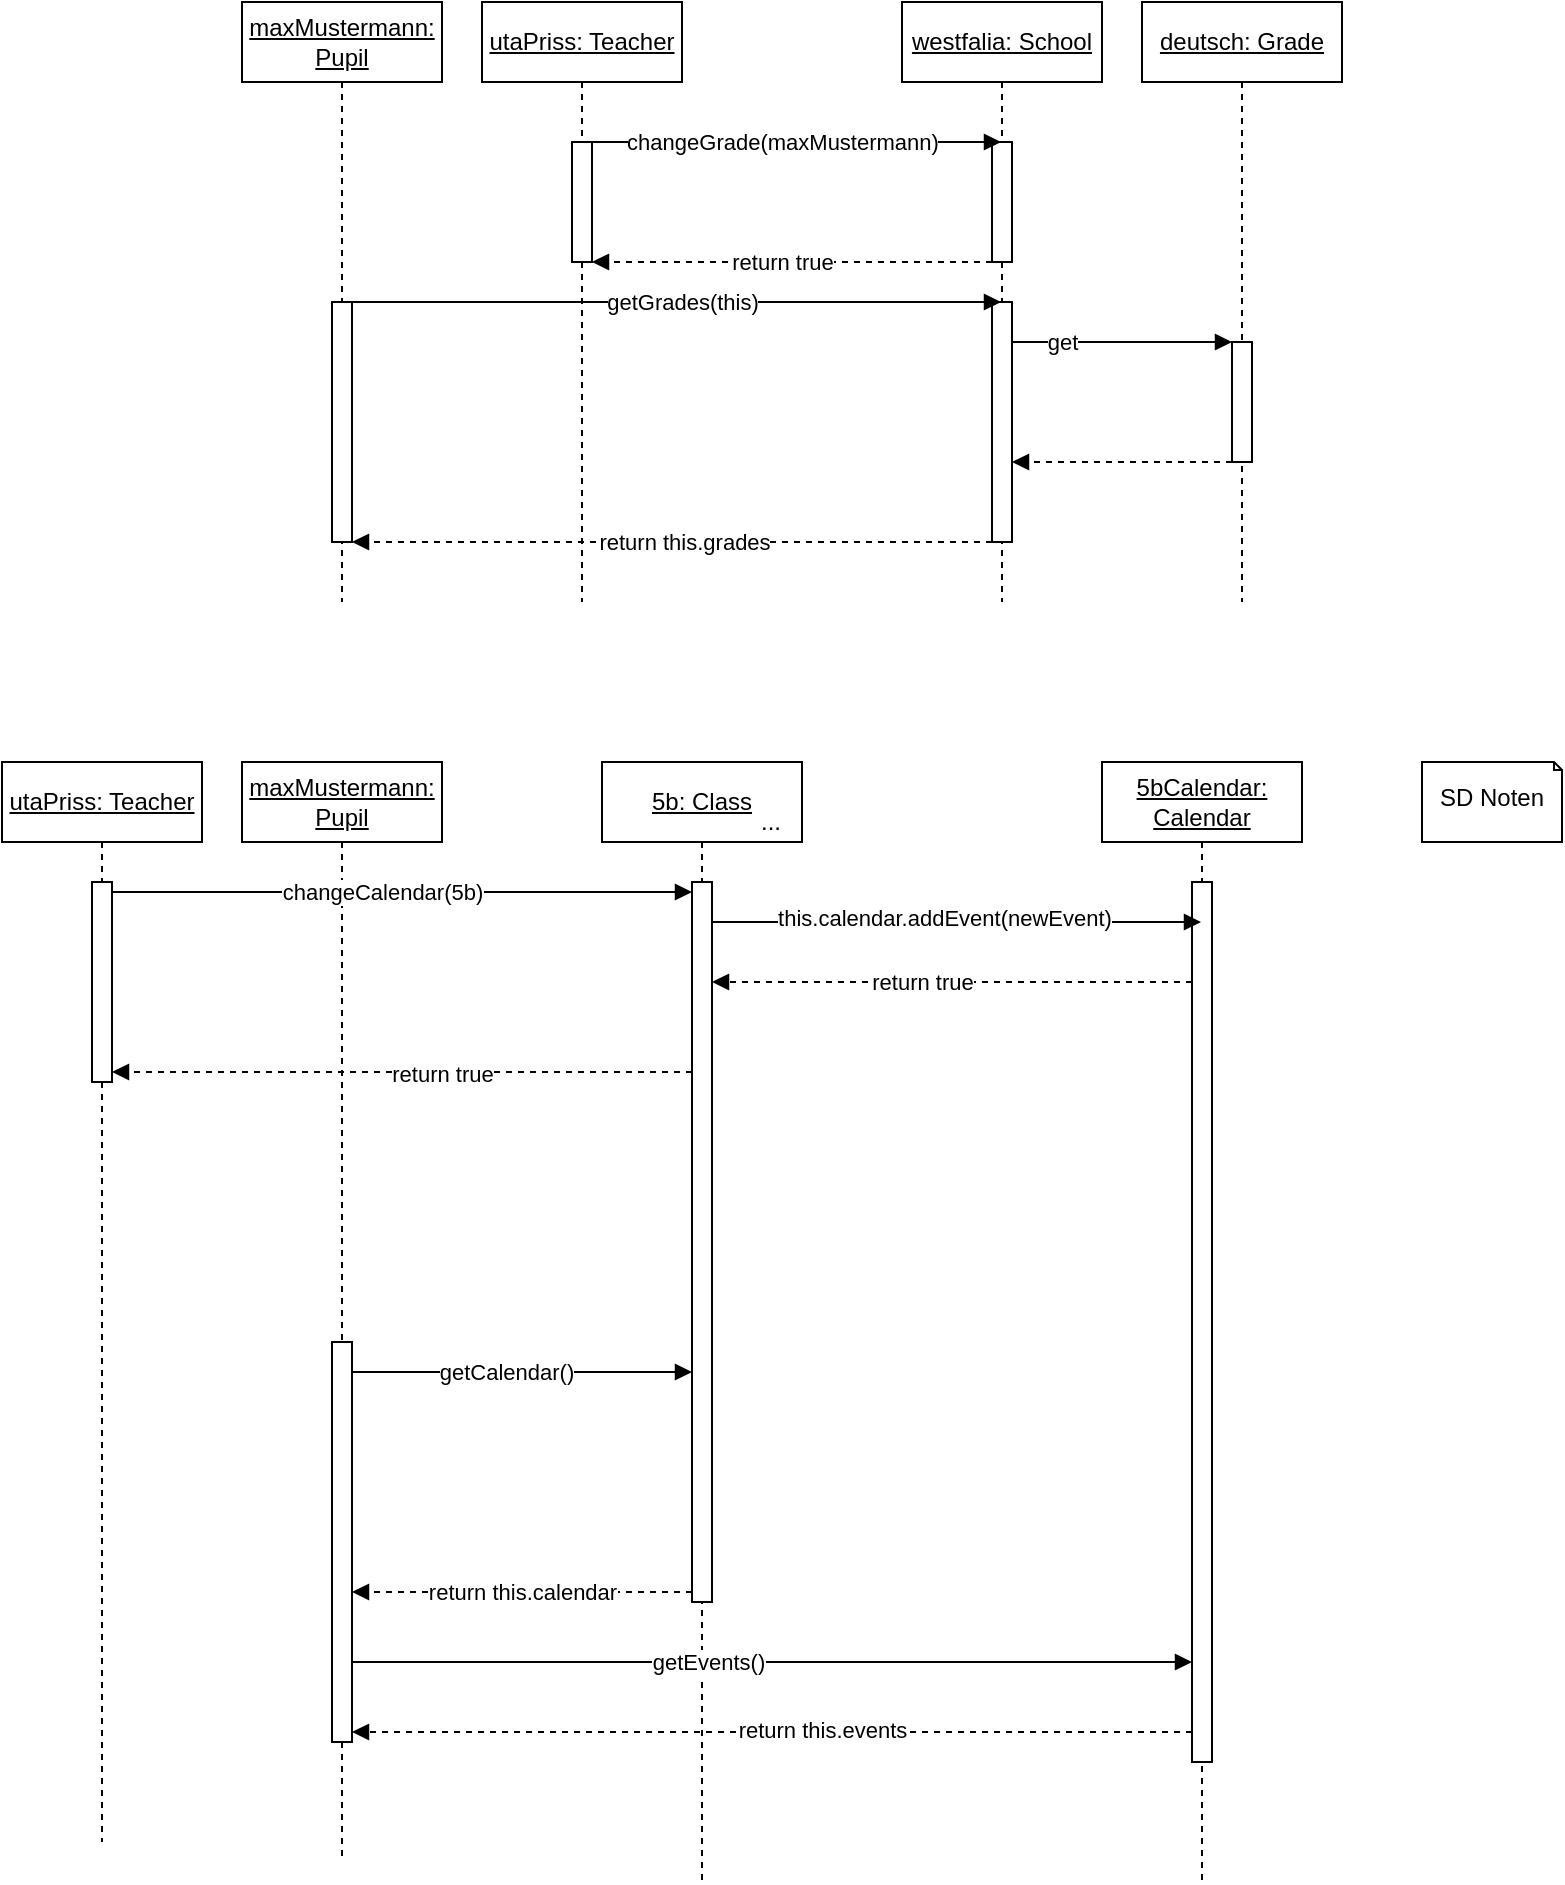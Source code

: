 <mxfile version="24.4.0" type="device">
  <diagram name="Page-1" id="lqil6zeCuKkwjWcCTeRo">
    <mxGraphModel dx="1912" dy="623" grid="1" gridSize="10" guides="1" tooltips="1" connect="1" arrows="1" fold="1" page="1" pageScale="1" pageWidth="850" pageHeight="1100" math="0" shadow="0">
      <root>
        <mxCell id="0" />
        <mxCell id="1" parent="0" />
        <mxCell id="LGZqytboxsc6lPR2mBcq-1" value="&lt;u&gt;maxMustermann: Pupil&lt;/u&gt;" style="shape=umlLifeline;perimeter=lifelinePerimeter;whiteSpace=wrap;html=1;container=1;dropTarget=0;collapsible=0;recursiveResize=0;outlineConnect=0;portConstraint=eastwest;newEdgeStyle={&quot;edgeStyle&quot;:&quot;elbowEdgeStyle&quot;,&quot;elbow&quot;:&quot;vertical&quot;,&quot;curved&quot;:0,&quot;rounded&quot;:0};" vertex="1" parent="1">
          <mxGeometry x="20" y="10" width="100" height="300" as="geometry" />
        </mxCell>
        <mxCell id="LGZqytboxsc6lPR2mBcq-26" value="" style="html=1;points=[[0,0,0,0,5],[0,1,0,0,-5],[1,0,0,0,5],[1,1,0,0,-5]];perimeter=orthogonalPerimeter;outlineConnect=0;targetShapes=umlLifeline;portConstraint=eastwest;newEdgeStyle={&quot;curved&quot;:0,&quot;rounded&quot;:0};" vertex="1" parent="LGZqytboxsc6lPR2mBcq-1">
          <mxGeometry x="45" y="150" width="10" height="120" as="geometry" />
        </mxCell>
        <mxCell id="LGZqytboxsc6lPR2mBcq-2" value="&lt;u&gt;utaPriss: Teacher&lt;/u&gt;" style="shape=umlLifeline;perimeter=lifelinePerimeter;whiteSpace=wrap;html=1;container=1;dropTarget=0;collapsible=0;recursiveResize=0;outlineConnect=0;portConstraint=eastwest;newEdgeStyle={&quot;edgeStyle&quot;:&quot;elbowEdgeStyle&quot;,&quot;elbow&quot;:&quot;vertical&quot;,&quot;curved&quot;:0,&quot;rounded&quot;:0};" vertex="1" parent="1">
          <mxGeometry x="140" y="10" width="100" height="300" as="geometry" />
        </mxCell>
        <mxCell id="LGZqytboxsc6lPR2mBcq-19" value="" style="html=1;points=[[0,0,0,0,5],[0,1,0,0,-5],[1,0,0,0,5],[1,1,0,0,-5]];perimeter=orthogonalPerimeter;outlineConnect=0;targetShapes=umlLifeline;portConstraint=eastwest;newEdgeStyle={&quot;curved&quot;:0,&quot;rounded&quot;:0};" vertex="1" parent="LGZqytboxsc6lPR2mBcq-2">
          <mxGeometry x="45" y="70" width="10" height="60" as="geometry" />
        </mxCell>
        <mxCell id="LGZqytboxsc6lPR2mBcq-12" value="&lt;u&gt;westfalia: School&lt;/u&gt;" style="shape=umlLifeline;perimeter=lifelinePerimeter;whiteSpace=wrap;html=1;container=1;dropTarget=0;collapsible=0;recursiveResize=0;outlineConnect=0;portConstraint=eastwest;newEdgeStyle={&quot;edgeStyle&quot;:&quot;elbowEdgeStyle&quot;,&quot;elbow&quot;:&quot;vertical&quot;,&quot;curved&quot;:0,&quot;rounded&quot;:0};" vertex="1" parent="1">
          <mxGeometry x="350" y="10" width="100" height="300" as="geometry" />
        </mxCell>
        <mxCell id="LGZqytboxsc6lPR2mBcq-20" value="" style="html=1;points=[[0,0,0,0,5],[0,1,0,0,-5],[1,0,0,0,5],[1,1,0,0,-5]];perimeter=orthogonalPerimeter;outlineConnect=0;targetShapes=umlLifeline;portConstraint=eastwest;newEdgeStyle={&quot;curved&quot;:0,&quot;rounded&quot;:0};" vertex="1" parent="LGZqytboxsc6lPR2mBcq-12">
          <mxGeometry x="45" y="70" width="10" height="60" as="geometry" />
        </mxCell>
        <mxCell id="LGZqytboxsc6lPR2mBcq-27" value="" style="html=1;points=[[0,0,0,0,5],[0,1,0,0,-5],[1,0,0,0,5],[1,1,0,0,-5]];perimeter=orthogonalPerimeter;outlineConnect=0;targetShapes=umlLifeline;portConstraint=eastwest;newEdgeStyle={&quot;curved&quot;:0,&quot;rounded&quot;:0};" vertex="1" parent="LGZqytboxsc6lPR2mBcq-12">
          <mxGeometry x="45" y="150" width="10" height="120" as="geometry" />
        </mxCell>
        <mxCell id="LGZqytboxsc6lPR2mBcq-13" value="SD Noten" style="shape=note2;boundedLbl=1;whiteSpace=wrap;html=1;size=4;verticalAlign=top;align=center;" vertex="1" parent="1">
          <mxGeometry x="610" y="390" width="70" height="40" as="geometry" />
        </mxCell>
        <mxCell id="LGZqytboxsc6lPR2mBcq-22" style="edgeStyle=orthogonalEdgeStyle;rounded=0;orthogonalLoop=1;jettySize=auto;html=1;curved=0;endArrow=block;endFill=1;" edge="1" parent="1" source="LGZqytboxsc6lPR2mBcq-19" target="LGZqytboxsc6lPR2mBcq-12">
          <mxGeometry relative="1" as="geometry">
            <Array as="points">
              <mxPoint x="250" y="80" />
              <mxPoint x="250" y="80" />
            </Array>
          </mxGeometry>
        </mxCell>
        <mxCell id="LGZqytboxsc6lPR2mBcq-23" value="changeGrade(maxMustermann)" style="edgeLabel;html=1;align=center;verticalAlign=middle;resizable=0;points=[];" vertex="1" connectable="0" parent="LGZqytboxsc6lPR2mBcq-22">
          <mxGeometry x="-0.484" relative="1" as="geometry">
            <mxPoint x="42" as="offset" />
          </mxGeometry>
        </mxCell>
        <mxCell id="LGZqytboxsc6lPR2mBcq-24" style="edgeStyle=orthogonalEdgeStyle;rounded=0;orthogonalLoop=1;jettySize=auto;html=1;curved=0;endArrow=block;endFill=1;dashed=1;" edge="1" parent="1" source="LGZqytboxsc6lPR2mBcq-20" target="LGZqytboxsc6lPR2mBcq-19">
          <mxGeometry relative="1" as="geometry">
            <Array as="points">
              <mxPoint x="350" y="140" />
              <mxPoint x="350" y="140" />
            </Array>
          </mxGeometry>
        </mxCell>
        <mxCell id="LGZqytboxsc6lPR2mBcq-25" value="return true" style="edgeLabel;html=1;align=center;verticalAlign=middle;resizable=0;points=[];" vertex="1" connectable="0" parent="LGZqytboxsc6lPR2mBcq-24">
          <mxGeometry x="0.216" y="-1" relative="1" as="geometry">
            <mxPoint x="16" y="1" as="offset" />
          </mxGeometry>
        </mxCell>
        <mxCell id="LGZqytboxsc6lPR2mBcq-29" style="edgeStyle=orthogonalEdgeStyle;rounded=0;orthogonalLoop=1;jettySize=auto;html=1;curved=0;endArrow=block;endFill=1;" edge="1" parent="1" source="LGZqytboxsc6lPR2mBcq-26" target="LGZqytboxsc6lPR2mBcq-12">
          <mxGeometry relative="1" as="geometry">
            <Array as="points">
              <mxPoint x="150" y="160" />
              <mxPoint x="150" y="160" />
            </Array>
          </mxGeometry>
        </mxCell>
        <mxCell id="LGZqytboxsc6lPR2mBcq-33" value="getGrades(this)" style="edgeLabel;html=1;align=center;verticalAlign=middle;resizable=0;points=[];" vertex="1" connectable="0" parent="LGZqytboxsc6lPR2mBcq-29">
          <mxGeometry x="-0.148" y="-2" relative="1" as="geometry">
            <mxPoint x="27" y="-2" as="offset" />
          </mxGeometry>
        </mxCell>
        <mxCell id="LGZqytboxsc6lPR2mBcq-32" style="edgeStyle=orthogonalEdgeStyle;rounded=0;orthogonalLoop=1;jettySize=auto;html=1;curved=0;dashed=1;endArrow=block;endFill=1;" edge="1" parent="1" source="LGZqytboxsc6lPR2mBcq-27" target="LGZqytboxsc6lPR2mBcq-26">
          <mxGeometry relative="1" as="geometry">
            <Array as="points">
              <mxPoint x="240" y="280" />
              <mxPoint x="240" y="280" />
            </Array>
          </mxGeometry>
        </mxCell>
        <mxCell id="LGZqytboxsc6lPR2mBcq-36" value="return this.grades" style="edgeLabel;html=1;align=center;verticalAlign=middle;resizable=0;points=[];" vertex="1" connectable="0" parent="LGZqytboxsc6lPR2mBcq-32">
          <mxGeometry x="0.097" relative="1" as="geometry">
            <mxPoint x="21" as="offset" />
          </mxGeometry>
        </mxCell>
        <mxCell id="LGZqytboxsc6lPR2mBcq-38" value="&lt;u&gt;deutsch: Grade&lt;/u&gt;" style="shape=umlLifeline;perimeter=lifelinePerimeter;whiteSpace=wrap;html=1;container=1;dropTarget=0;collapsible=0;recursiveResize=0;outlineConnect=0;portConstraint=eastwest;newEdgeStyle={&quot;edgeStyle&quot;:&quot;elbowEdgeStyle&quot;,&quot;elbow&quot;:&quot;vertical&quot;,&quot;curved&quot;:0,&quot;rounded&quot;:0};" vertex="1" parent="1">
          <mxGeometry x="470" y="10" width="100" height="300" as="geometry" />
        </mxCell>
        <mxCell id="LGZqytboxsc6lPR2mBcq-39" value="" style="html=1;points=[[0,0,0,0,5],[0,1,0,0,-5],[1,0,0,0,5],[1,1,0,0,-5]];perimeter=orthogonalPerimeter;outlineConnect=0;targetShapes=umlLifeline;portConstraint=eastwest;newEdgeStyle={&quot;curved&quot;:0,&quot;rounded&quot;:0};" vertex="1" parent="LGZqytboxsc6lPR2mBcq-38">
          <mxGeometry x="45" y="170" width="10" height="60" as="geometry" />
        </mxCell>
        <mxCell id="LGZqytboxsc6lPR2mBcq-41" style="edgeStyle=orthogonalEdgeStyle;rounded=0;orthogonalLoop=1;jettySize=auto;html=1;curved=0;endArrow=block;endFill=1;" edge="1" parent="1" source="LGZqytboxsc6lPR2mBcq-27" target="LGZqytboxsc6lPR2mBcq-39">
          <mxGeometry relative="1" as="geometry">
            <Array as="points">
              <mxPoint x="470" y="180" />
              <mxPoint x="470" y="180" />
            </Array>
          </mxGeometry>
        </mxCell>
        <mxCell id="LGZqytboxsc6lPR2mBcq-43" value="get" style="edgeLabel;html=1;align=center;verticalAlign=middle;resizable=0;points=[];" vertex="1" connectable="0" parent="LGZqytboxsc6lPR2mBcq-41">
          <mxGeometry x="-0.544" relative="1" as="geometry">
            <mxPoint as="offset" />
          </mxGeometry>
        </mxCell>
        <mxCell id="LGZqytboxsc6lPR2mBcq-42" style="edgeStyle=orthogonalEdgeStyle;rounded=0;orthogonalLoop=1;jettySize=auto;html=1;curved=0;endArrow=block;endFill=1;dashed=1;" edge="1" parent="1" source="LGZqytboxsc6lPR2mBcq-39" target="LGZqytboxsc6lPR2mBcq-27">
          <mxGeometry relative="1" as="geometry">
            <Array as="points">
              <mxPoint x="460" y="240" />
              <mxPoint x="460" y="240" />
            </Array>
          </mxGeometry>
        </mxCell>
        <mxCell id="LGZqytboxsc6lPR2mBcq-44" value="&lt;u&gt;maxMustermann: Pupil&lt;/u&gt;" style="shape=umlLifeline;perimeter=lifelinePerimeter;whiteSpace=wrap;html=1;container=1;dropTarget=0;collapsible=0;recursiveResize=0;outlineConnect=0;portConstraint=eastwest;newEdgeStyle={&quot;edgeStyle&quot;:&quot;elbowEdgeStyle&quot;,&quot;elbow&quot;:&quot;vertical&quot;,&quot;curved&quot;:0,&quot;rounded&quot;:0};" vertex="1" parent="1">
          <mxGeometry x="20" y="390" width="100" height="550" as="geometry" />
        </mxCell>
        <mxCell id="LGZqytboxsc6lPR2mBcq-45" value="" style="html=1;points=[[0,0,0,0,5],[0,1,0,0,-5],[1,0,0,0,5],[1,1,0,0,-5]];perimeter=orthogonalPerimeter;outlineConnect=0;targetShapes=umlLifeline;portConstraint=eastwest;newEdgeStyle={&quot;curved&quot;:0,&quot;rounded&quot;:0};" vertex="1" parent="LGZqytboxsc6lPR2mBcq-44">
          <mxGeometry x="45" y="290" width="10" height="200" as="geometry" />
        </mxCell>
        <mxCell id="LGZqytboxsc6lPR2mBcq-48" value="&lt;u&gt;5b: Class&lt;/u&gt;" style="shape=umlLifeline;perimeter=lifelinePerimeter;whiteSpace=wrap;html=1;container=1;dropTarget=0;collapsible=0;recursiveResize=0;outlineConnect=0;portConstraint=eastwest;newEdgeStyle={&quot;edgeStyle&quot;:&quot;elbowEdgeStyle&quot;,&quot;elbow&quot;:&quot;vertical&quot;,&quot;curved&quot;:0,&quot;rounded&quot;:0};" vertex="1" parent="1">
          <mxGeometry x="200" y="390" width="100" height="560" as="geometry" />
        </mxCell>
        <mxCell id="LGZqytboxsc6lPR2mBcq-50" value="" style="html=1;points=[[0,0,0,0,5],[0,1,0,0,-5],[1,0,0,0,5],[1,1,0,0,-5]];perimeter=orthogonalPerimeter;outlineConnect=0;targetShapes=umlLifeline;portConstraint=eastwest;newEdgeStyle={&quot;curved&quot;:0,&quot;rounded&quot;:0};" vertex="1" parent="LGZqytboxsc6lPR2mBcq-48">
          <mxGeometry x="45" y="60" width="10" height="360" as="geometry" />
        </mxCell>
        <mxCell id="LGZqytboxsc6lPR2mBcq-55" style="edgeStyle=orthogonalEdgeStyle;rounded=0;orthogonalLoop=1;jettySize=auto;html=1;curved=0;endArrow=block;endFill=1;exitX=1;exitY=0;exitDx=0;exitDy=5;exitPerimeter=0;" edge="1" parent="1" source="LGZqytboxsc6lPR2mBcq-45" target="LGZqytboxsc6lPR2mBcq-50">
          <mxGeometry relative="1" as="geometry">
            <Array as="points">
              <mxPoint x="75" y="695" />
            </Array>
            <mxPoint x="240" y="695" as="targetPoint" />
          </mxGeometry>
        </mxCell>
        <mxCell id="LGZqytboxsc6lPR2mBcq-56" value="getCalendar()" style="edgeLabel;html=1;align=center;verticalAlign=middle;resizable=0;points=[];" vertex="1" connectable="0" parent="LGZqytboxsc6lPR2mBcq-55">
          <mxGeometry x="-0.148" y="-2" relative="1" as="geometry">
            <mxPoint x="10" y="-2" as="offset" />
          </mxGeometry>
        </mxCell>
        <mxCell id="LGZqytboxsc6lPR2mBcq-57" style="edgeStyle=orthogonalEdgeStyle;rounded=0;orthogonalLoop=1;jettySize=auto;html=1;curved=0;dashed=1;endArrow=block;endFill=1;exitX=0;exitY=1;exitDx=0;exitDy=-5;exitPerimeter=0;" edge="1" parent="1" source="LGZqytboxsc6lPR2mBcq-50" target="LGZqytboxsc6lPR2mBcq-45">
          <mxGeometry relative="1" as="geometry">
            <Array as="points">
              <mxPoint x="120" y="805" />
              <mxPoint x="120" y="805" />
            </Array>
          </mxGeometry>
        </mxCell>
        <mxCell id="LGZqytboxsc6lPR2mBcq-58" value="return this.calendar" style="edgeLabel;html=1;align=center;verticalAlign=middle;resizable=0;points=[];" vertex="1" connectable="0" parent="LGZqytboxsc6lPR2mBcq-57">
          <mxGeometry x="0.097" relative="1" as="geometry">
            <mxPoint x="8" as="offset" />
          </mxGeometry>
        </mxCell>
        <mxCell id="LGZqytboxsc6lPR2mBcq-59" value="&lt;u&gt;5bCalendar: Calendar&lt;/u&gt;" style="shape=umlLifeline;perimeter=lifelinePerimeter;whiteSpace=wrap;html=1;container=1;dropTarget=0;collapsible=0;recursiveResize=0;outlineConnect=0;portConstraint=eastwest;newEdgeStyle={&quot;edgeStyle&quot;:&quot;elbowEdgeStyle&quot;,&quot;elbow&quot;:&quot;vertical&quot;,&quot;curved&quot;:0,&quot;rounded&quot;:0};" vertex="1" parent="1">
          <mxGeometry x="450" y="390" width="100" height="560" as="geometry" />
        </mxCell>
        <mxCell id="LGZqytboxsc6lPR2mBcq-60" value="" style="html=1;points=[[0,0,0,0,5],[0,1,0,0,-5],[1,0,0,0,5],[1,1,0,0,-5]];perimeter=orthogonalPerimeter;outlineConnect=0;targetShapes=umlLifeline;portConstraint=eastwest;newEdgeStyle={&quot;curved&quot;:0,&quot;rounded&quot;:0};" vertex="1" parent="LGZqytboxsc6lPR2mBcq-59">
          <mxGeometry x="45" y="60" width="10" height="440" as="geometry" />
        </mxCell>
        <mxCell id="LGZqytboxsc6lPR2mBcq-64" style="edgeStyle=orthogonalEdgeStyle;rounded=0;orthogonalLoop=1;jettySize=auto;html=1;curved=0;endArrow=block;endFill=1;" edge="1" parent="1" source="LGZqytboxsc6lPR2mBcq-45" target="LGZqytboxsc6lPR2mBcq-60">
          <mxGeometry relative="1" as="geometry">
            <Array as="points">
              <mxPoint x="160" y="840" />
              <mxPoint x="160" y="840" />
            </Array>
          </mxGeometry>
        </mxCell>
        <mxCell id="LGZqytboxsc6lPR2mBcq-65" value="getEvents()" style="edgeLabel;html=1;align=center;verticalAlign=middle;resizable=0;points=[];" vertex="1" connectable="0" parent="LGZqytboxsc6lPR2mBcq-64">
          <mxGeometry x="-0.305" y="2" relative="1" as="geometry">
            <mxPoint x="32" y="2" as="offset" />
          </mxGeometry>
        </mxCell>
        <mxCell id="LGZqytboxsc6lPR2mBcq-66" value="&lt;u&gt;utaPriss: Teacher&lt;/u&gt;" style="shape=umlLifeline;perimeter=lifelinePerimeter;whiteSpace=wrap;html=1;container=1;dropTarget=0;collapsible=0;recursiveResize=0;outlineConnect=0;portConstraint=eastwest;newEdgeStyle={&quot;edgeStyle&quot;:&quot;elbowEdgeStyle&quot;,&quot;elbow&quot;:&quot;vertical&quot;,&quot;curved&quot;:0,&quot;rounded&quot;:0};" vertex="1" parent="1">
          <mxGeometry x="-100" y="390" width="100" height="540" as="geometry" />
        </mxCell>
        <mxCell id="LGZqytboxsc6lPR2mBcq-67" value="" style="html=1;points=[[0,0,0,0,5],[0,1,0,0,-5],[1,0,0,0,5],[1,1,0,0,-5]];perimeter=orthogonalPerimeter;outlineConnect=0;targetShapes=umlLifeline;portConstraint=eastwest;newEdgeStyle={&quot;curved&quot;:0,&quot;rounded&quot;:0};" vertex="1" parent="LGZqytboxsc6lPR2mBcq-66">
          <mxGeometry x="45" y="60" width="10" height="100" as="geometry" />
        </mxCell>
        <mxCell id="LGZqytboxsc6lPR2mBcq-69" style="edgeStyle=orthogonalEdgeStyle;rounded=0;orthogonalLoop=1;jettySize=auto;html=1;curved=0;entryX=0;entryY=0;entryDx=0;entryDy=5;entryPerimeter=0;endArrow=block;endFill=1;" edge="1" parent="1" source="LGZqytboxsc6lPR2mBcq-67" target="LGZqytboxsc6lPR2mBcq-50">
          <mxGeometry relative="1" as="geometry">
            <Array as="points">
              <mxPoint x="30" y="455" />
              <mxPoint x="30" y="455" />
            </Array>
          </mxGeometry>
        </mxCell>
        <mxCell id="LGZqytboxsc6lPR2mBcq-70" value="changeCalendar(5b)" style="edgeLabel;html=1;align=center;verticalAlign=middle;resizable=0;points=[];" vertex="1" connectable="0" parent="LGZqytboxsc6lPR2mBcq-69">
          <mxGeometry x="-0.071" relative="1" as="geometry">
            <mxPoint as="offset" />
          </mxGeometry>
        </mxCell>
        <mxCell id="LGZqytboxsc6lPR2mBcq-71" style="edgeStyle=orthogonalEdgeStyle;rounded=0;orthogonalLoop=1;jettySize=auto;html=1;curved=0;endArrow=block;endFill=1;" edge="1" parent="1" source="LGZqytboxsc6lPR2mBcq-50" target="LGZqytboxsc6lPR2mBcq-59">
          <mxGeometry relative="1" as="geometry">
            <Array as="points">
              <mxPoint x="310" y="470" />
              <mxPoint x="310" y="470" />
            </Array>
          </mxGeometry>
        </mxCell>
        <mxCell id="LGZqytboxsc6lPR2mBcq-72" value="this.calendar.addEvent(newEvent)" style="edgeLabel;html=1;align=center;verticalAlign=middle;resizable=0;points=[];" vertex="1" connectable="0" parent="LGZqytboxsc6lPR2mBcq-71">
          <mxGeometry x="-0.464" y="3" relative="1" as="geometry">
            <mxPoint x="50" y="1" as="offset" />
          </mxGeometry>
        </mxCell>
        <mxCell id="LGZqytboxsc6lPR2mBcq-73" style="edgeStyle=orthogonalEdgeStyle;rounded=0;orthogonalLoop=1;jettySize=auto;html=1;curved=0;endArrow=block;endFill=1;dashed=1;" edge="1" parent="1" source="LGZqytboxsc6lPR2mBcq-60" target="LGZqytboxsc6lPR2mBcq-50">
          <mxGeometry relative="1" as="geometry">
            <Array as="points">
              <mxPoint x="380" y="500" />
              <mxPoint x="380" y="500" />
            </Array>
          </mxGeometry>
        </mxCell>
        <mxCell id="LGZqytboxsc6lPR2mBcq-76" value="return true" style="edgeLabel;html=1;align=center;verticalAlign=middle;resizable=0;points=[];" vertex="1" connectable="0" parent="LGZqytboxsc6lPR2mBcq-73">
          <mxGeometry x="0.225" y="3" relative="1" as="geometry">
            <mxPoint x="12" y="-3" as="offset" />
          </mxGeometry>
        </mxCell>
        <mxCell id="LGZqytboxsc6lPR2mBcq-74" value="..." style="text;html=1;align=center;verticalAlign=middle;resizable=0;points=[];autosize=1;strokeColor=none;fillColor=none;" vertex="1" parent="1">
          <mxGeometry x="269" y="405" width="30" height="30" as="geometry" />
        </mxCell>
        <mxCell id="LGZqytboxsc6lPR2mBcq-77" style="edgeStyle=orthogonalEdgeStyle;rounded=0;orthogonalLoop=1;jettySize=auto;html=1;curved=0;endArrow=block;endFill=1;dashed=1;entryX=1;entryY=1;entryDx=0;entryDy=-5;entryPerimeter=0;" edge="1" parent="1" source="LGZqytboxsc6lPR2mBcq-50" target="LGZqytboxsc6lPR2mBcq-67">
          <mxGeometry relative="1" as="geometry">
            <Array as="points">
              <mxPoint x="40" y="545" />
              <mxPoint x="40" y="545" />
            </Array>
          </mxGeometry>
        </mxCell>
        <mxCell id="LGZqytboxsc6lPR2mBcq-78" value="return true" style="edgeLabel;html=1;align=center;verticalAlign=middle;resizable=0;points=[];" vertex="1" connectable="0" parent="LGZqytboxsc6lPR2mBcq-77">
          <mxGeometry x="-0.005" y="1" relative="1" as="geometry">
            <mxPoint x="19" as="offset" />
          </mxGeometry>
        </mxCell>
        <mxCell id="LGZqytboxsc6lPR2mBcq-79" style="edgeStyle=orthogonalEdgeStyle;rounded=0;orthogonalLoop=1;jettySize=auto;html=1;curved=0;entryX=1;entryY=1;entryDx=0;entryDy=-5;entryPerimeter=0;endArrow=block;endFill=1;dashed=1;" edge="1" parent="1" source="LGZqytboxsc6lPR2mBcq-60" target="LGZqytboxsc6lPR2mBcq-45">
          <mxGeometry relative="1" as="geometry">
            <Array as="points">
              <mxPoint x="400" y="875" />
              <mxPoint x="400" y="875" />
            </Array>
          </mxGeometry>
        </mxCell>
        <mxCell id="LGZqytboxsc6lPR2mBcq-80" value="return this.events" style="edgeLabel;html=1;align=center;verticalAlign=middle;resizable=0;points=[];" vertex="1" connectable="0" parent="LGZqytboxsc6lPR2mBcq-79">
          <mxGeometry x="-0.09" y="-1" relative="1" as="geometry">
            <mxPoint x="6" as="offset" />
          </mxGeometry>
        </mxCell>
      </root>
    </mxGraphModel>
  </diagram>
</mxfile>
